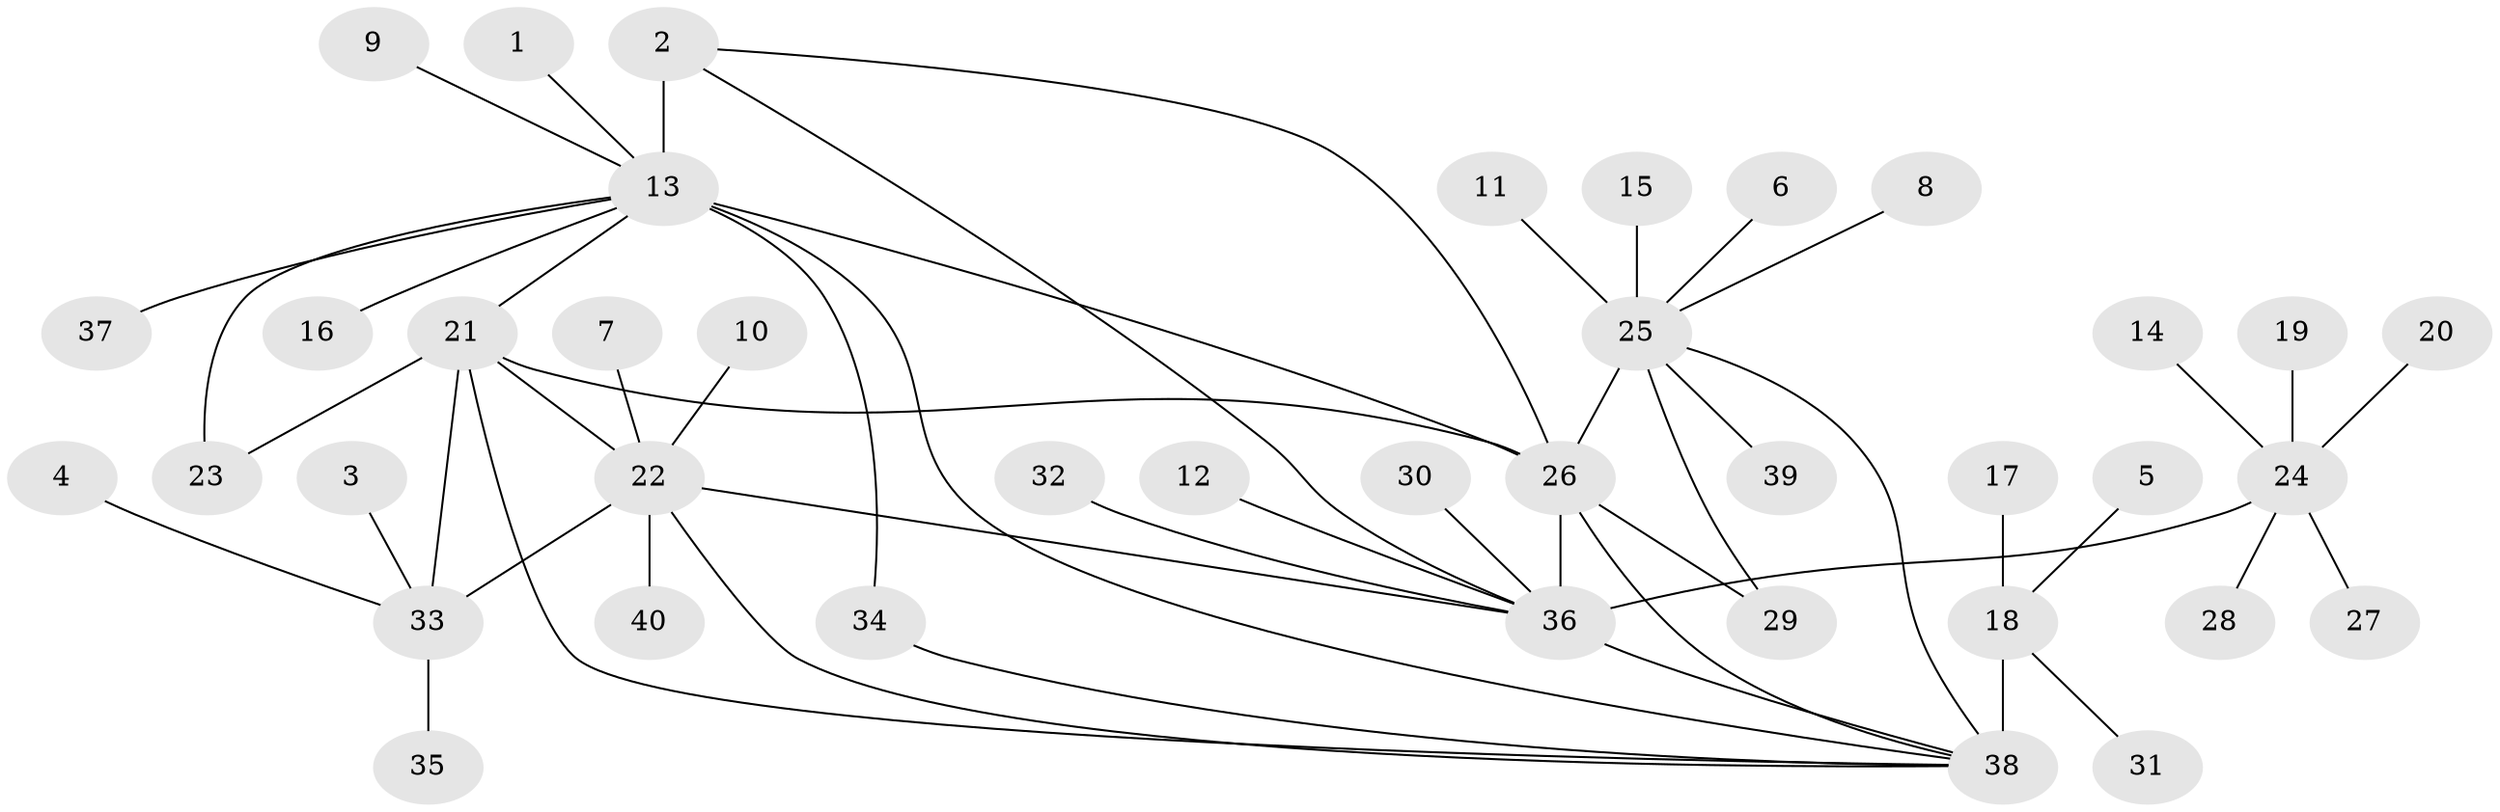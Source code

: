 // original degree distribution, {7: 0.07575757575757576, 8: 0.05303030303030303, 12: 0.007575757575757576, 6: 0.007575757575757576, 14: 0.007575757575757576, 11: 0.015151515151515152, 10: 0.015151515151515152, 9: 0.030303030303030304, 13: 0.007575757575757576, 5: 0.007575757575757576, 1: 0.5909090909090909, 2: 0.13636363636363635, 3: 0.045454545454545456}
// Generated by graph-tools (version 1.1) at 2025/37/03/04/25 23:37:41]
// undirected, 40 vertices, 52 edges
graph export_dot {
  node [color=gray90,style=filled];
  1;
  2;
  3;
  4;
  5;
  6;
  7;
  8;
  9;
  10;
  11;
  12;
  13;
  14;
  15;
  16;
  17;
  18;
  19;
  20;
  21;
  22;
  23;
  24;
  25;
  26;
  27;
  28;
  29;
  30;
  31;
  32;
  33;
  34;
  35;
  36;
  37;
  38;
  39;
  40;
  1 -- 13 [weight=1.0];
  2 -- 13 [weight=5.0];
  2 -- 26 [weight=1.0];
  2 -- 36 [weight=1.0];
  3 -- 33 [weight=1.0];
  4 -- 33 [weight=1.0];
  5 -- 18 [weight=1.0];
  6 -- 25 [weight=1.0];
  7 -- 22 [weight=1.0];
  8 -- 25 [weight=1.0];
  9 -- 13 [weight=1.0];
  10 -- 22 [weight=1.0];
  11 -- 25 [weight=1.0];
  12 -- 36 [weight=1.0];
  13 -- 16 [weight=1.0];
  13 -- 21 [weight=2.0];
  13 -- 23 [weight=1.0];
  13 -- 26 [weight=1.0];
  13 -- 34 [weight=1.0];
  13 -- 37 [weight=1.0];
  13 -- 38 [weight=1.0];
  14 -- 24 [weight=1.0];
  15 -- 25 [weight=1.0];
  17 -- 18 [weight=1.0];
  18 -- 31 [weight=1.0];
  18 -- 38 [weight=9.0];
  19 -- 24 [weight=1.0];
  20 -- 24 [weight=1.0];
  21 -- 22 [weight=4.0];
  21 -- 23 [weight=1.0];
  21 -- 26 [weight=1.0];
  21 -- 33 [weight=4.0];
  21 -- 38 [weight=1.0];
  22 -- 33 [weight=1.0];
  22 -- 36 [weight=1.0];
  22 -- 38 [weight=1.0];
  22 -- 40 [weight=1.0];
  24 -- 27 [weight=1.0];
  24 -- 28 [weight=1.0];
  24 -- 36 [weight=9.0];
  25 -- 26 [weight=6.0];
  25 -- 29 [weight=3.0];
  25 -- 38 [weight=1.0];
  25 -- 39 [weight=1.0];
  26 -- 29 [weight=2.0];
  26 -- 36 [weight=1.0];
  26 -- 38 [weight=1.0];
  30 -- 36 [weight=1.0];
  32 -- 36 [weight=1.0];
  33 -- 35 [weight=1.0];
  34 -- 38 [weight=1.0];
  36 -- 38 [weight=1.0];
}

